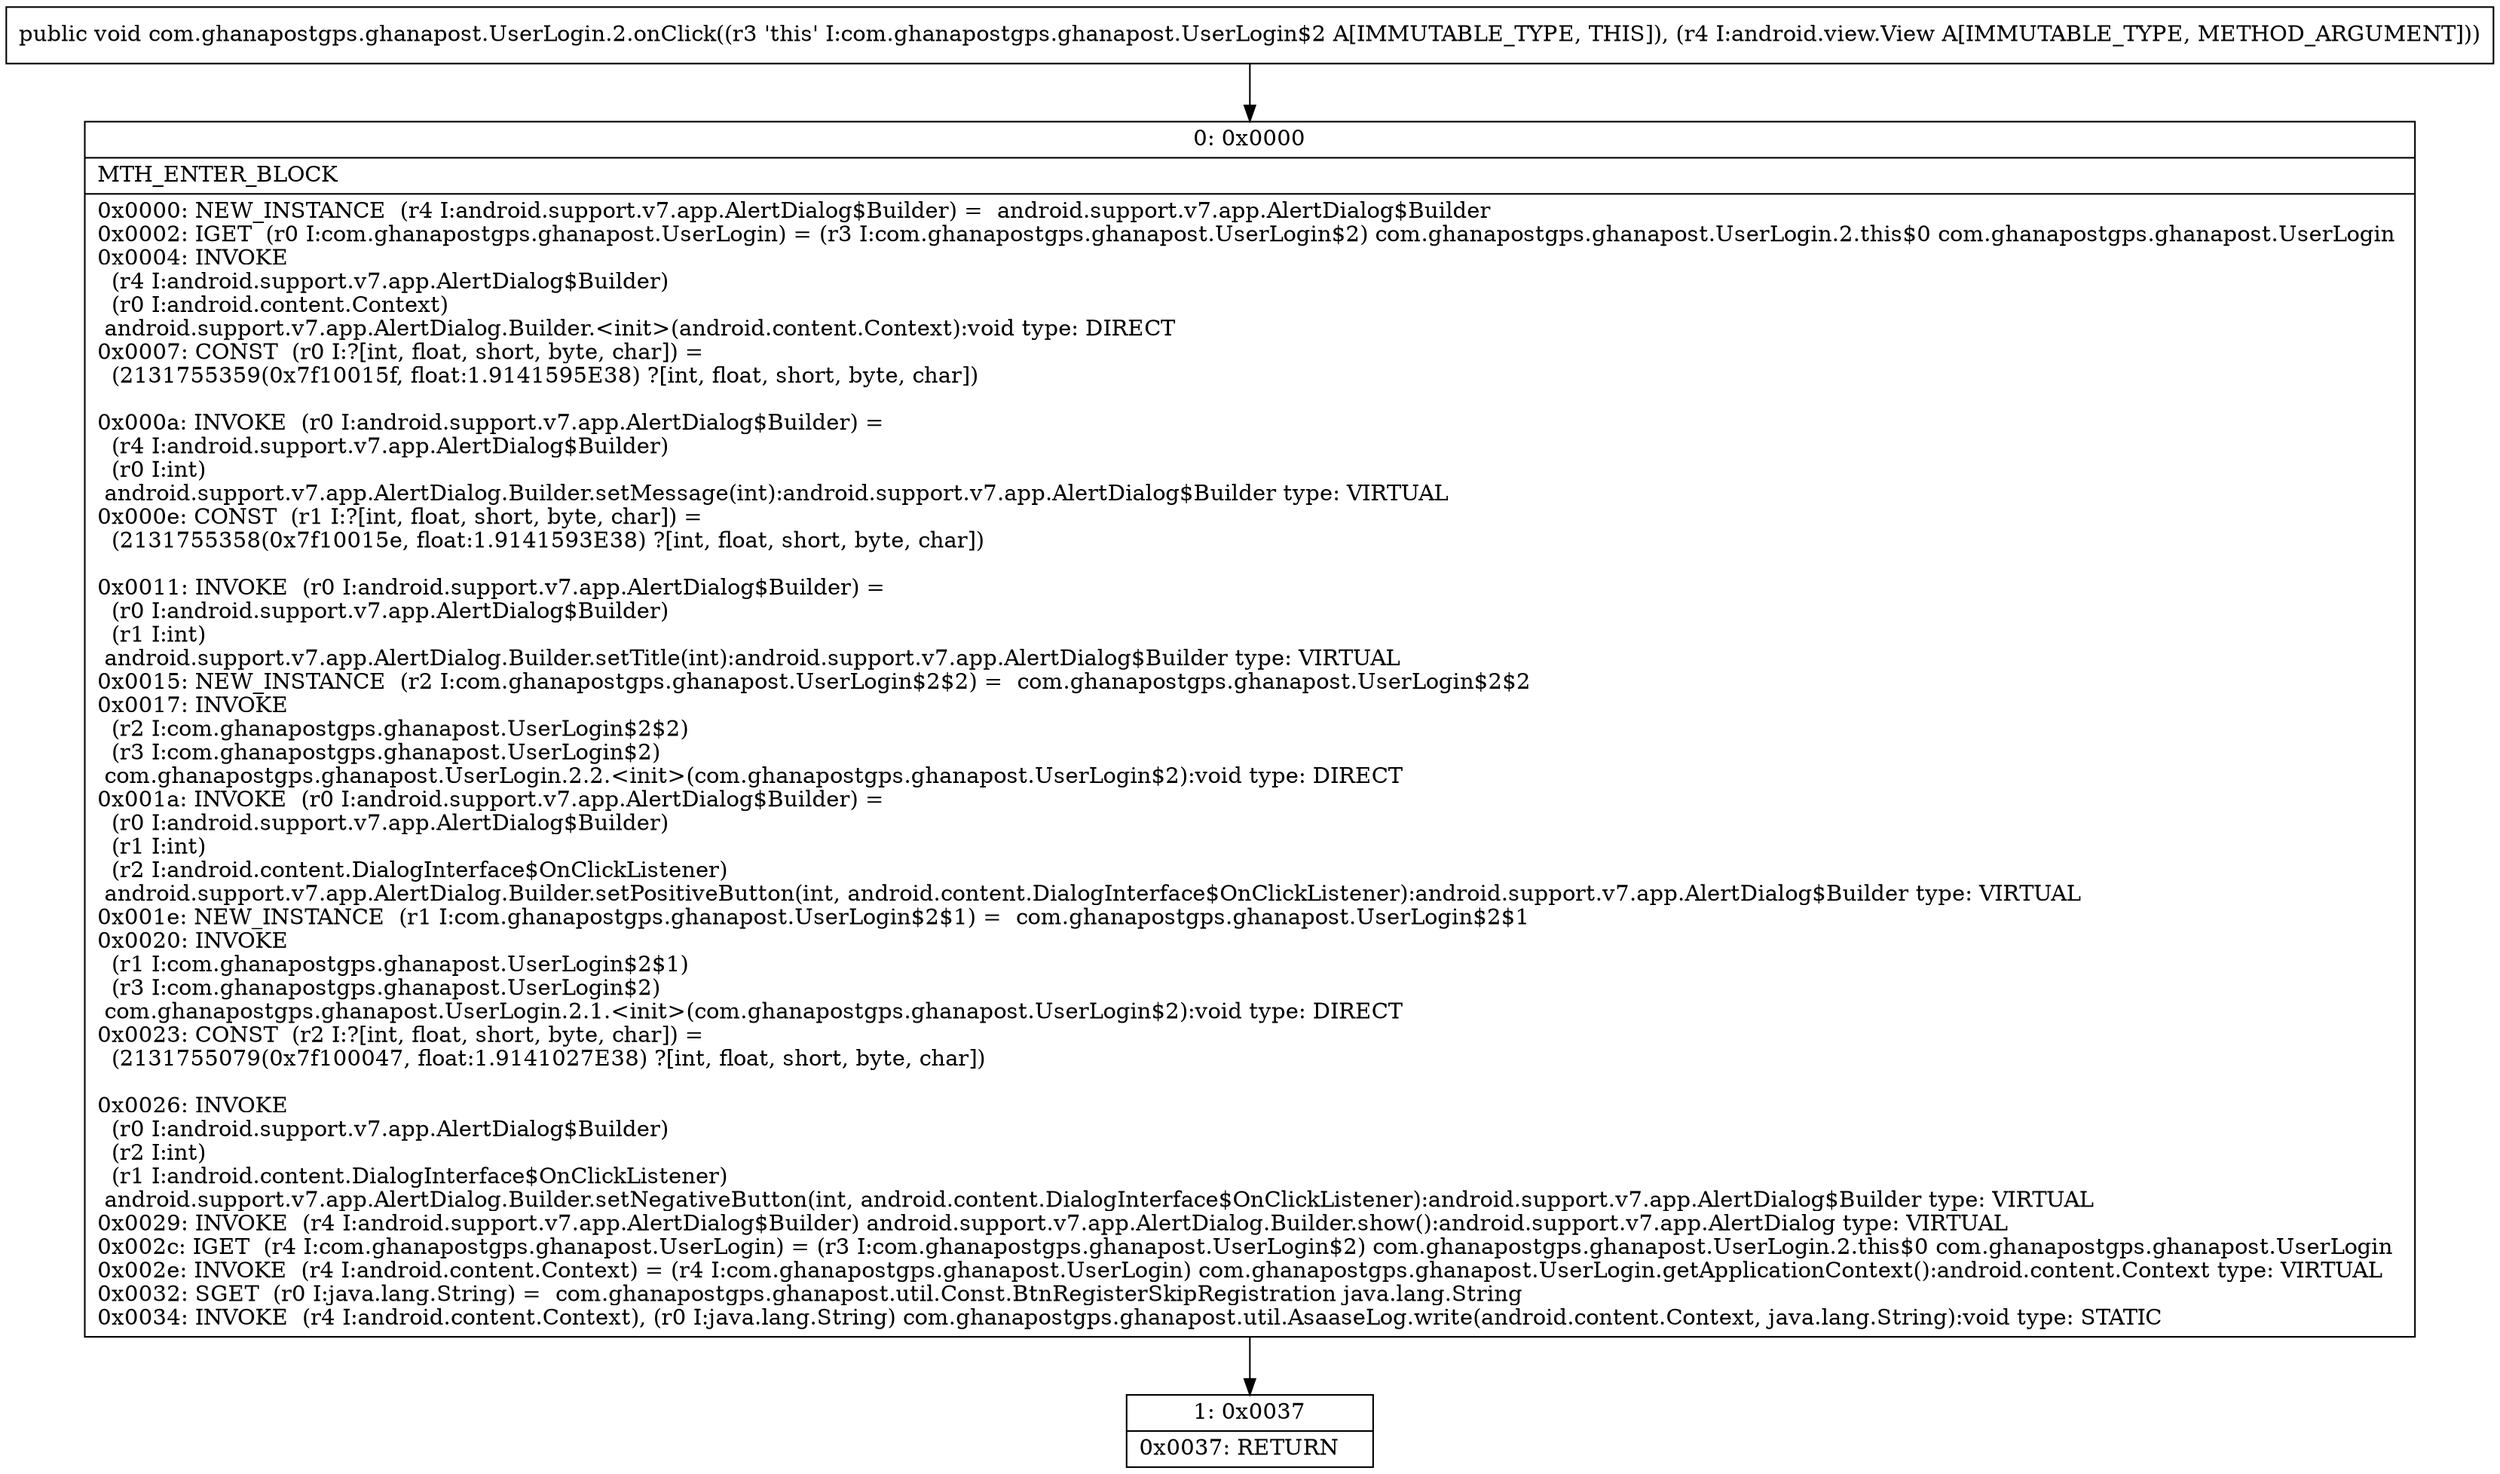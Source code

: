 digraph "CFG forcom.ghanapostgps.ghanapost.UserLogin.2.onClick(Landroid\/view\/View;)V" {
Node_0 [shape=record,label="{0\:\ 0x0000|MTH_ENTER_BLOCK\l|0x0000: NEW_INSTANCE  (r4 I:android.support.v7.app.AlertDialog$Builder) =  android.support.v7.app.AlertDialog$Builder \l0x0002: IGET  (r0 I:com.ghanapostgps.ghanapost.UserLogin) = (r3 I:com.ghanapostgps.ghanapost.UserLogin$2) com.ghanapostgps.ghanapost.UserLogin.2.this$0 com.ghanapostgps.ghanapost.UserLogin \l0x0004: INVOKE  \l  (r4 I:android.support.v7.app.AlertDialog$Builder)\l  (r0 I:android.content.Context)\l android.support.v7.app.AlertDialog.Builder.\<init\>(android.content.Context):void type: DIRECT \l0x0007: CONST  (r0 I:?[int, float, short, byte, char]) = \l  (2131755359(0x7f10015f, float:1.9141595E38) ?[int, float, short, byte, char])\l \l0x000a: INVOKE  (r0 I:android.support.v7.app.AlertDialog$Builder) = \l  (r4 I:android.support.v7.app.AlertDialog$Builder)\l  (r0 I:int)\l android.support.v7.app.AlertDialog.Builder.setMessage(int):android.support.v7.app.AlertDialog$Builder type: VIRTUAL \l0x000e: CONST  (r1 I:?[int, float, short, byte, char]) = \l  (2131755358(0x7f10015e, float:1.9141593E38) ?[int, float, short, byte, char])\l \l0x0011: INVOKE  (r0 I:android.support.v7.app.AlertDialog$Builder) = \l  (r0 I:android.support.v7.app.AlertDialog$Builder)\l  (r1 I:int)\l android.support.v7.app.AlertDialog.Builder.setTitle(int):android.support.v7.app.AlertDialog$Builder type: VIRTUAL \l0x0015: NEW_INSTANCE  (r2 I:com.ghanapostgps.ghanapost.UserLogin$2$2) =  com.ghanapostgps.ghanapost.UserLogin$2$2 \l0x0017: INVOKE  \l  (r2 I:com.ghanapostgps.ghanapost.UserLogin$2$2)\l  (r3 I:com.ghanapostgps.ghanapost.UserLogin$2)\l com.ghanapostgps.ghanapost.UserLogin.2.2.\<init\>(com.ghanapostgps.ghanapost.UserLogin$2):void type: DIRECT \l0x001a: INVOKE  (r0 I:android.support.v7.app.AlertDialog$Builder) = \l  (r0 I:android.support.v7.app.AlertDialog$Builder)\l  (r1 I:int)\l  (r2 I:android.content.DialogInterface$OnClickListener)\l android.support.v7.app.AlertDialog.Builder.setPositiveButton(int, android.content.DialogInterface$OnClickListener):android.support.v7.app.AlertDialog$Builder type: VIRTUAL \l0x001e: NEW_INSTANCE  (r1 I:com.ghanapostgps.ghanapost.UserLogin$2$1) =  com.ghanapostgps.ghanapost.UserLogin$2$1 \l0x0020: INVOKE  \l  (r1 I:com.ghanapostgps.ghanapost.UserLogin$2$1)\l  (r3 I:com.ghanapostgps.ghanapost.UserLogin$2)\l com.ghanapostgps.ghanapost.UserLogin.2.1.\<init\>(com.ghanapostgps.ghanapost.UserLogin$2):void type: DIRECT \l0x0023: CONST  (r2 I:?[int, float, short, byte, char]) = \l  (2131755079(0x7f100047, float:1.9141027E38) ?[int, float, short, byte, char])\l \l0x0026: INVOKE  \l  (r0 I:android.support.v7.app.AlertDialog$Builder)\l  (r2 I:int)\l  (r1 I:android.content.DialogInterface$OnClickListener)\l android.support.v7.app.AlertDialog.Builder.setNegativeButton(int, android.content.DialogInterface$OnClickListener):android.support.v7.app.AlertDialog$Builder type: VIRTUAL \l0x0029: INVOKE  (r4 I:android.support.v7.app.AlertDialog$Builder) android.support.v7.app.AlertDialog.Builder.show():android.support.v7.app.AlertDialog type: VIRTUAL \l0x002c: IGET  (r4 I:com.ghanapostgps.ghanapost.UserLogin) = (r3 I:com.ghanapostgps.ghanapost.UserLogin$2) com.ghanapostgps.ghanapost.UserLogin.2.this$0 com.ghanapostgps.ghanapost.UserLogin \l0x002e: INVOKE  (r4 I:android.content.Context) = (r4 I:com.ghanapostgps.ghanapost.UserLogin) com.ghanapostgps.ghanapost.UserLogin.getApplicationContext():android.content.Context type: VIRTUAL \l0x0032: SGET  (r0 I:java.lang.String) =  com.ghanapostgps.ghanapost.util.Const.BtnRegisterSkipRegistration java.lang.String \l0x0034: INVOKE  (r4 I:android.content.Context), (r0 I:java.lang.String) com.ghanapostgps.ghanapost.util.AsaaseLog.write(android.content.Context, java.lang.String):void type: STATIC \l}"];
Node_1 [shape=record,label="{1\:\ 0x0037|0x0037: RETURN   \l}"];
MethodNode[shape=record,label="{public void com.ghanapostgps.ghanapost.UserLogin.2.onClick((r3 'this' I:com.ghanapostgps.ghanapost.UserLogin$2 A[IMMUTABLE_TYPE, THIS]), (r4 I:android.view.View A[IMMUTABLE_TYPE, METHOD_ARGUMENT])) }"];
MethodNode -> Node_0;
Node_0 -> Node_1;
}

